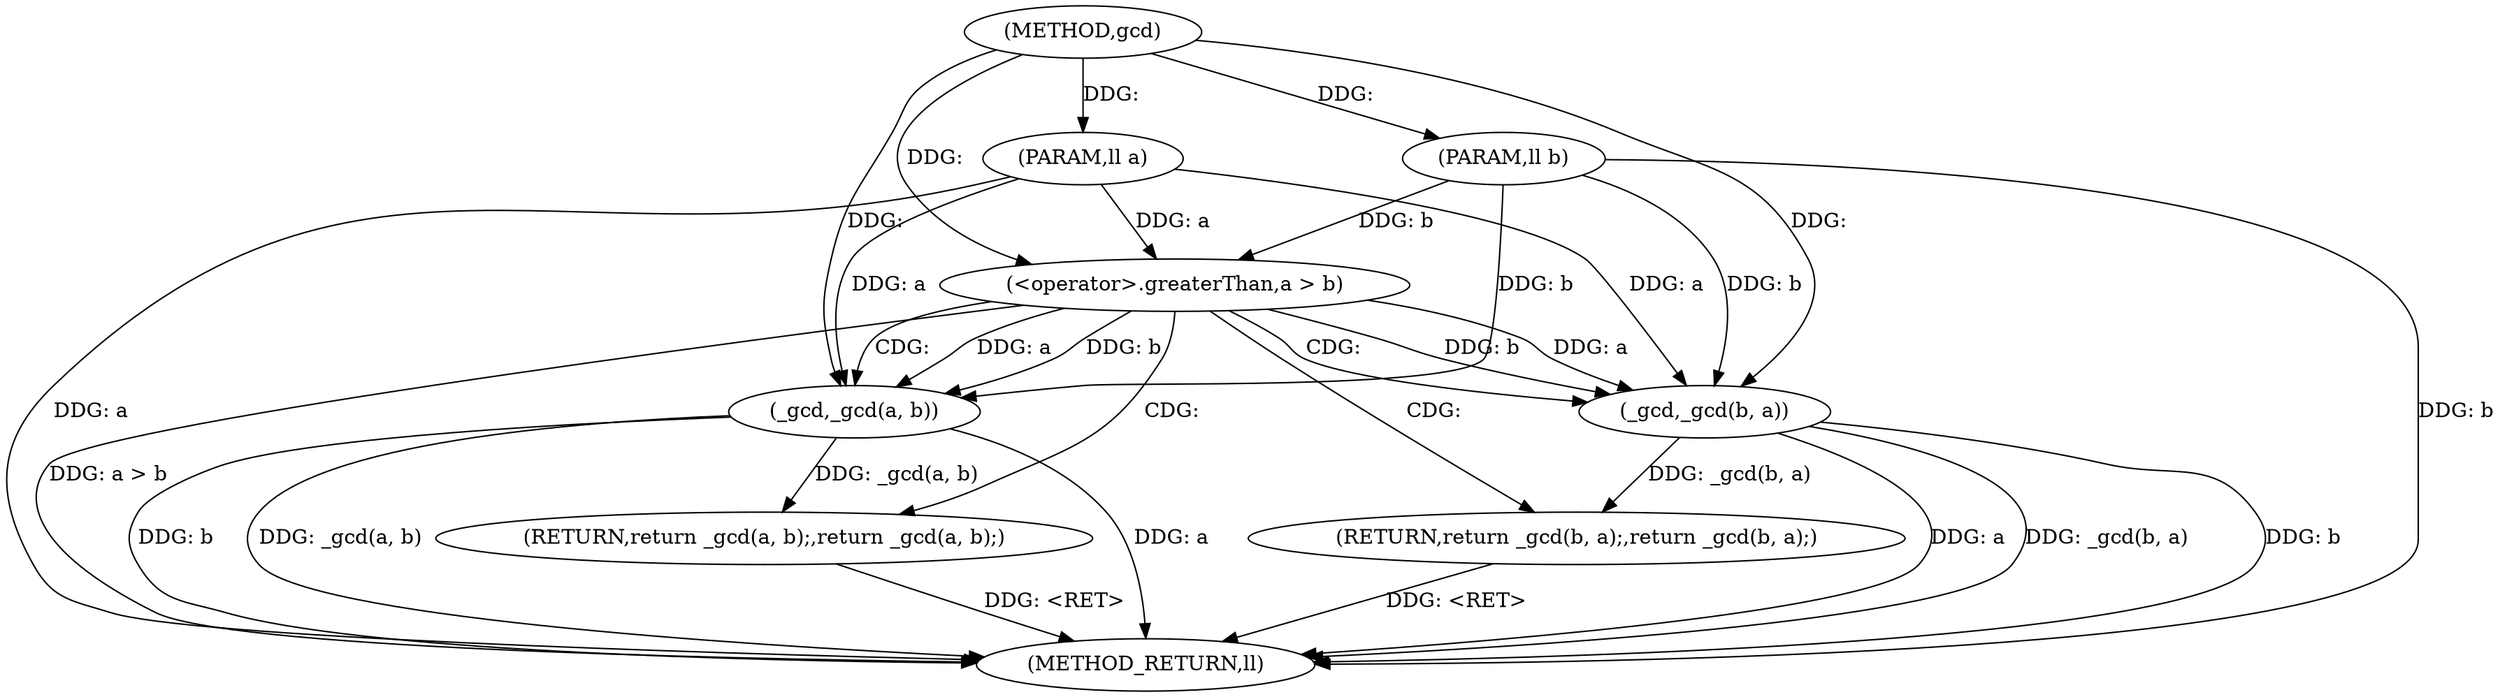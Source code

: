 digraph "gcd" {  
"1000387" [label = "(METHOD,gcd)" ]
"1000403" [label = "(METHOD_RETURN,ll)" ]
"1000388" [label = "(PARAM,ll a)" ]
"1000389" [label = "(PARAM,ll b)" ]
"1000399" [label = "(RETURN,return _gcd(b, a);,return _gcd(b, a);)" ]
"1000392" [label = "(<operator>.greaterThan,a > b)" ]
"1000395" [label = "(RETURN,return _gcd(a, b);,return _gcd(a, b);)" ]
"1000400" [label = "(_gcd,_gcd(b, a))" ]
"1000396" [label = "(_gcd,_gcd(a, b))" ]
  "1000395" -> "1000403"  [ label = "DDG: <RET>"] 
  "1000399" -> "1000403"  [ label = "DDG: <RET>"] 
  "1000388" -> "1000403"  [ label = "DDG: a"] 
  "1000389" -> "1000403"  [ label = "DDG: b"] 
  "1000392" -> "1000403"  [ label = "DDG: a > b"] 
  "1000400" -> "1000403"  [ label = "DDG: b"] 
  "1000400" -> "1000403"  [ label = "DDG: a"] 
  "1000400" -> "1000403"  [ label = "DDG: _gcd(b, a)"] 
  "1000396" -> "1000403"  [ label = "DDG: a"] 
  "1000396" -> "1000403"  [ label = "DDG: b"] 
  "1000396" -> "1000403"  [ label = "DDG: _gcd(a, b)"] 
  "1000387" -> "1000388"  [ label = "DDG: "] 
  "1000387" -> "1000389"  [ label = "DDG: "] 
  "1000400" -> "1000399"  [ label = "DDG: _gcd(b, a)"] 
  "1000396" -> "1000395"  [ label = "DDG: _gcd(a, b)"] 
  "1000388" -> "1000392"  [ label = "DDG: a"] 
  "1000387" -> "1000392"  [ label = "DDG: "] 
  "1000389" -> "1000392"  [ label = "DDG: b"] 
  "1000392" -> "1000400"  [ label = "DDG: b"] 
  "1000389" -> "1000400"  [ label = "DDG: b"] 
  "1000387" -> "1000400"  [ label = "DDG: "] 
  "1000392" -> "1000400"  [ label = "DDG: a"] 
  "1000388" -> "1000400"  [ label = "DDG: a"] 
  "1000392" -> "1000396"  [ label = "DDG: a"] 
  "1000388" -> "1000396"  [ label = "DDG: a"] 
  "1000387" -> "1000396"  [ label = "DDG: "] 
  "1000392" -> "1000396"  [ label = "DDG: b"] 
  "1000389" -> "1000396"  [ label = "DDG: b"] 
  "1000392" -> "1000396"  [ label = "CDG: "] 
  "1000392" -> "1000395"  [ label = "CDG: "] 
  "1000392" -> "1000399"  [ label = "CDG: "] 
  "1000392" -> "1000400"  [ label = "CDG: "] 
}
